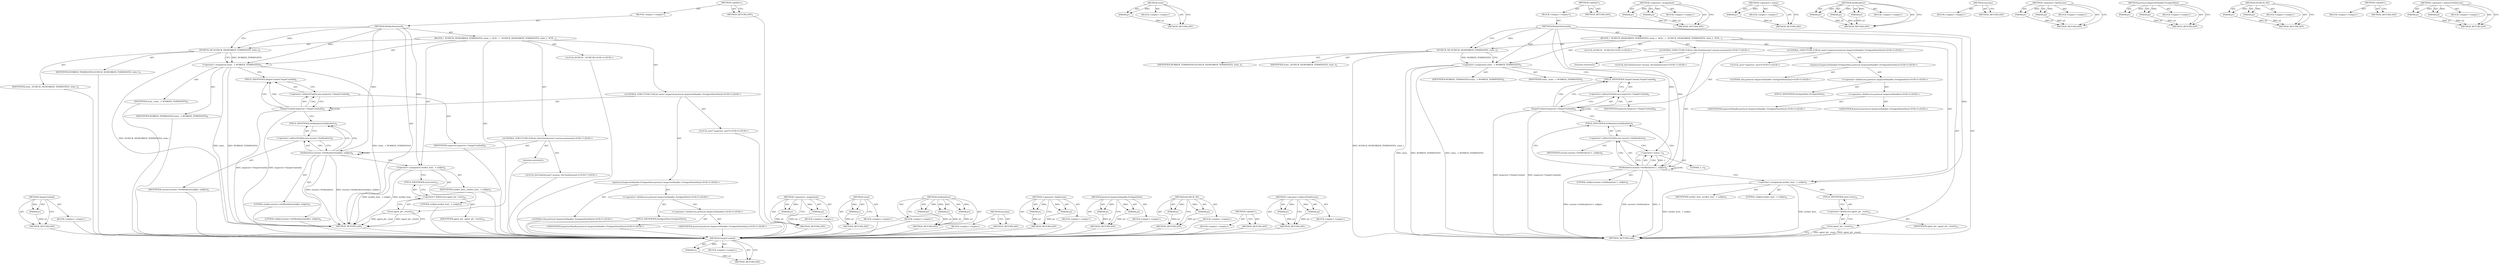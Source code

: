 digraph "&lt;operator&gt;.indirectFieldAccess" {
vulnerable_91 [label=<(METHOD,TargetCrashed)>];
vulnerable_92 [label=<(PARAM,p1)>];
vulnerable_93 [label=<(BLOCK,&lt;empty&gt;,&lt;empty&gt;)>];
vulnerable_94 [label=<(METHOD_RETURN,ANY)>];
vulnerable_6 [label=<(METHOD,&lt;global&gt;)<SUB>1</SUB>>];
vulnerable_7 [label=<(BLOCK,&lt;empty&gt;,&lt;empty&gt;)<SUB>1</SUB>>];
vulnerable_8 [label=<(METHOD,WorkerDestroyed)<SUB>1</SUB>>];
vulnerable_9 [label=<(BLOCK,{
  DCHECK_NE(WORKER_TERMINATED, state_);
  DCH...,{
  DCHECK_NE(WORKER_TERMINATED, state_);
  DCH...)<SUB>1</SUB>>];
vulnerable_10 [label=<(DCHECK_NE,DCHECK_NE(WORKER_TERMINATED, state_))<SUB>2</SUB>>];
vulnerable_11 [label=<(IDENTIFIER,WORKER_TERMINATED,DCHECK_NE(WORKER_TERMINATED, state_))<SUB>2</SUB>>];
vulnerable_12 [label=<(IDENTIFIER,state_,DCHECK_NE(WORKER_TERMINATED, state_))<SUB>2</SUB>>];
vulnerable_13 [label="<(LOCAL,DCHECK : DCHECK)<SUB>3</SUB>>"];
vulnerable_14 [label=<(&lt;operator&gt;.assignment,state_ = WORKER_TERMINATED)<SUB>4</SUB>>];
vulnerable_15 [label=<(IDENTIFIER,state_,state_ = WORKER_TERMINATED)<SUB>4</SUB>>];
vulnerable_16 [label=<(IDENTIFIER,WORKER_TERMINATED,state_ = WORKER_TERMINATED)<SUB>4</SUB>>];
vulnerable_17 [label="<(CONTROL_STRUCTURE,FOR,for (auto* inspector:protocol::InspectorHandler::ForAgentHost(this)))<SUB>5</SUB>>"];
vulnerable_18 [label="<(protocol.InspectorHandler.ForAgentHost,protocol::InspectorHandler::ForAgentHost(this))<SUB>5</SUB>>"];
vulnerable_19 [label="<(&lt;operator&gt;.fieldAccess,protocol::InspectorHandler::ForAgentHost)<SUB>5</SUB>>"];
vulnerable_20 [label="<(&lt;operator&gt;.fieldAccess,protocol::InspectorHandler)<SUB>5</SUB>>"];
vulnerable_21 [label="<(IDENTIFIER,protocol,protocol::InspectorHandler::ForAgentHost(this))<SUB>5</SUB>>"];
vulnerable_22 [label="<(IDENTIFIER,InspectorHandler,protocol::InspectorHandler::ForAgentHost(this))<SUB>5</SUB>>"];
vulnerable_23 [label=<(FIELD_IDENTIFIER,ForAgentHost,ForAgentHost)<SUB>5</SUB>>];
vulnerable_24 [label="<(LITERAL,this,protocol::InspectorHandler::ForAgentHost(this))<SUB>5</SUB>>"];
vulnerable_25 [label="<(LOCAL,auto* inspector: auto*)<SUB>5</SUB>>"];
vulnerable_26 [label=<(TargetCrashed,inspector-&gt;TargetCrashed())<SUB>6</SUB>>];
vulnerable_27 [label=<(&lt;operator&gt;.indirectFieldAccess,inspector-&gt;TargetCrashed)<SUB>6</SUB>>];
vulnerable_28 [label=<(IDENTIFIER,inspector,inspector-&gt;TargetCrashed())<SUB>6</SUB>>];
vulnerable_29 [label=<(FIELD_IDENTIFIER,TargetCrashed,TargetCrashed)<SUB>6</SUB>>];
vulnerable_30 [label="<(CONTROL_STRUCTURE,FOR,for (DevToolsSession* session:sessions()))<SUB>7</SUB>>"];
vulnerable_31 [label=<(sessions,sessions())<SUB>7</SUB>>];
vulnerable_32 [label="<(LOCAL,DevToolsSession* session: DevToolsSession*)<SUB>7</SUB>>"];
vulnerable_33 [label=<(SetRenderer,session-&gt;SetRenderer(nullptr, nullptr))<SUB>8</SUB>>];
vulnerable_34 [label=<(&lt;operator&gt;.indirectFieldAccess,session-&gt;SetRenderer)<SUB>8</SUB>>];
vulnerable_35 [label=<(IDENTIFIER,session,session-&gt;SetRenderer(nullptr, nullptr))<SUB>8</SUB>>];
vulnerable_36 [label=<(FIELD_IDENTIFIER,SetRenderer,SetRenderer)<SUB>8</SUB>>];
vulnerable_37 [label=<(LITERAL,nullptr,session-&gt;SetRenderer(nullptr, nullptr))<SUB>8</SUB>>];
vulnerable_38 [label=<(LITERAL,nullptr,session-&gt;SetRenderer(nullptr, nullptr))<SUB>8</SUB>>];
vulnerable_39 [label=<(&lt;operator&gt;.assignment,worker_host_ = nullptr)<SUB>9</SUB>>];
vulnerable_40 [label=<(IDENTIFIER,worker_host_,worker_host_ = nullptr)<SUB>9</SUB>>];
vulnerable_41 [label=<(LITERAL,nullptr,worker_host_ = nullptr)<SUB>9</SUB>>];
vulnerable_42 [label=<(reset,agent_ptr_.reset())<SUB>10</SUB>>];
vulnerable_43 [label=<(&lt;operator&gt;.fieldAccess,agent_ptr_.reset)<SUB>10</SUB>>];
vulnerable_44 [label=<(IDENTIFIER,agent_ptr_,agent_ptr_.reset())<SUB>10</SUB>>];
vulnerable_45 [label=<(FIELD_IDENTIFIER,reset,reset)<SUB>10</SUB>>];
vulnerable_46 [label=<(METHOD_RETURN,void)<SUB>1</SUB>>];
vulnerable_48 [label=<(METHOD_RETURN,ANY)<SUB>1</SUB>>];
vulnerable_76 [label=<(METHOD,&lt;operator&gt;.assignment)>];
vulnerable_77 [label=<(PARAM,p1)>];
vulnerable_78 [label=<(PARAM,p2)>];
vulnerable_79 [label=<(BLOCK,&lt;empty&gt;,&lt;empty&gt;)>];
vulnerable_80 [label=<(METHOD_RETURN,ANY)>];
vulnerable_109 [label=<(METHOD,reset)>];
vulnerable_110 [label=<(PARAM,p1)>];
vulnerable_111 [label=<(BLOCK,&lt;empty&gt;,&lt;empty&gt;)>];
vulnerable_112 [label=<(METHOD_RETURN,ANY)>];
vulnerable_103 [label=<(METHOD,SetRenderer)>];
vulnerable_104 [label=<(PARAM,p1)>];
vulnerable_105 [label=<(PARAM,p2)>];
vulnerable_106 [label=<(PARAM,p3)>];
vulnerable_107 [label=<(BLOCK,&lt;empty&gt;,&lt;empty&gt;)>];
vulnerable_108 [label=<(METHOD_RETURN,ANY)>];
vulnerable_100 [label=<(METHOD,sessions)>];
vulnerable_101 [label=<(BLOCK,&lt;empty&gt;,&lt;empty&gt;)>];
vulnerable_102 [label=<(METHOD_RETURN,ANY)>];
vulnerable_86 [label=<(METHOD,&lt;operator&gt;.fieldAccess)>];
vulnerable_87 [label=<(PARAM,p1)>];
vulnerable_88 [label=<(PARAM,p2)>];
vulnerable_89 [label=<(BLOCK,&lt;empty&gt;,&lt;empty&gt;)>];
vulnerable_90 [label=<(METHOD_RETURN,ANY)>];
vulnerable_81 [label=<(METHOD,protocol.InspectorHandler.ForAgentHost)>];
vulnerable_82 [label=<(PARAM,p1)>];
vulnerable_83 [label=<(PARAM,p2)>];
vulnerable_84 [label=<(BLOCK,&lt;empty&gt;,&lt;empty&gt;)>];
vulnerable_85 [label=<(METHOD_RETURN,ANY)>];
vulnerable_71 [label=<(METHOD,DCHECK_NE)>];
vulnerable_72 [label=<(PARAM,p1)>];
vulnerable_73 [label=<(PARAM,p2)>];
vulnerable_74 [label=<(BLOCK,&lt;empty&gt;,&lt;empty&gt;)>];
vulnerable_75 [label=<(METHOD_RETURN,ANY)>];
vulnerable_65 [label=<(METHOD,&lt;global&gt;)<SUB>1</SUB>>];
vulnerable_66 [label=<(BLOCK,&lt;empty&gt;,&lt;empty&gt;)>];
vulnerable_67 [label=<(METHOD_RETURN,ANY)>];
vulnerable_95 [label=<(METHOD,&lt;operator&gt;.indirectFieldAccess)>];
vulnerable_96 [label=<(PARAM,p1)>];
vulnerable_97 [label=<(PARAM,p2)>];
vulnerable_98 [label=<(BLOCK,&lt;empty&gt;,&lt;empty&gt;)>];
vulnerable_99 [label=<(METHOD_RETURN,ANY)>];
fixed_94 [label=<(METHOD,TargetCrashed)>];
fixed_95 [label=<(PARAM,p1)>];
fixed_96 [label=<(BLOCK,&lt;empty&gt;,&lt;empty&gt;)>];
fixed_97 [label=<(METHOD_RETURN,ANY)>];
fixed_116 [label=<(METHOD,reset)>];
fixed_117 [label=<(PARAM,p1)>];
fixed_118 [label=<(BLOCK,&lt;empty&gt;,&lt;empty&gt;)>];
fixed_119 [label=<(METHOD_RETURN,ANY)>];
fixed_6 [label=<(METHOD,&lt;global&gt;)<SUB>1</SUB>>];
fixed_7 [label=<(BLOCK,&lt;empty&gt;,&lt;empty&gt;)<SUB>1</SUB>>];
fixed_8 [label=<(METHOD,WorkerDestroyed)<SUB>1</SUB>>];
fixed_9 [label=<(BLOCK,{
  DCHECK_NE(WORKER_TERMINATED, state_);
  DCH...,{
  DCHECK_NE(WORKER_TERMINATED, state_);
  DCH...)<SUB>1</SUB>>];
fixed_10 [label=<(DCHECK_NE,DCHECK_NE(WORKER_TERMINATED, state_))<SUB>2</SUB>>];
fixed_11 [label=<(IDENTIFIER,WORKER_TERMINATED,DCHECK_NE(WORKER_TERMINATED, state_))<SUB>2</SUB>>];
fixed_12 [label=<(IDENTIFIER,state_,DCHECK_NE(WORKER_TERMINATED, state_))<SUB>2</SUB>>];
fixed_13 [label="<(LOCAL,DCHECK : DCHECK)<SUB>3</SUB>>"];
fixed_14 [label=<(&lt;operator&gt;.assignment,state_ = WORKER_TERMINATED)<SUB>4</SUB>>];
fixed_15 [label=<(IDENTIFIER,state_,state_ = WORKER_TERMINATED)<SUB>4</SUB>>];
fixed_16 [label=<(IDENTIFIER,WORKER_TERMINATED,state_ = WORKER_TERMINATED)<SUB>4</SUB>>];
fixed_17 [label="<(CONTROL_STRUCTURE,FOR,for (auto* inspector:protocol::InspectorHandler::ForAgentHost(this)))<SUB>5</SUB>>"];
fixed_18 [label="<(protocol.InspectorHandler.ForAgentHost,protocol::InspectorHandler::ForAgentHost(this))<SUB>5</SUB>>"];
fixed_19 [label="<(&lt;operator&gt;.fieldAccess,protocol::InspectorHandler::ForAgentHost)<SUB>5</SUB>>"];
fixed_20 [label="<(&lt;operator&gt;.fieldAccess,protocol::InspectorHandler)<SUB>5</SUB>>"];
fixed_21 [label="<(IDENTIFIER,protocol,protocol::InspectorHandler::ForAgentHost(this))<SUB>5</SUB>>"];
fixed_22 [label="<(IDENTIFIER,InspectorHandler,protocol::InspectorHandler::ForAgentHost(this))<SUB>5</SUB>>"];
fixed_23 [label=<(FIELD_IDENTIFIER,ForAgentHost,ForAgentHost)<SUB>5</SUB>>];
fixed_24 [label="<(LITERAL,this,protocol::InspectorHandler::ForAgentHost(this))<SUB>5</SUB>>"];
fixed_25 [label="<(LOCAL,auto* inspector: auto*)<SUB>5</SUB>>"];
fixed_26 [label=<(TargetCrashed,inspector-&gt;TargetCrashed())<SUB>6</SUB>>];
fixed_27 [label=<(&lt;operator&gt;.indirectFieldAccess,inspector-&gt;TargetCrashed)<SUB>6</SUB>>];
fixed_28 [label=<(IDENTIFIER,inspector,inspector-&gt;TargetCrashed())<SUB>6</SUB>>];
fixed_29 [label=<(FIELD_IDENTIFIER,TargetCrashed,TargetCrashed)<SUB>6</SUB>>];
fixed_30 [label="<(CONTROL_STRUCTURE,FOR,for (DevToolsSession* session:sessions()))<SUB>7</SUB>>"];
fixed_31 [label=<(sessions,sessions())<SUB>7</SUB>>];
fixed_32 [label="<(LOCAL,DevToolsSession* session: DevToolsSession*)<SUB>7</SUB>>"];
fixed_33 [label=<(SetRenderer,session-&gt;SetRenderer(-1, nullptr))<SUB>8</SUB>>];
fixed_34 [label=<(&lt;operator&gt;.indirectFieldAccess,session-&gt;SetRenderer)<SUB>8</SUB>>];
fixed_35 [label=<(IDENTIFIER,session,session-&gt;SetRenderer(-1, nullptr))<SUB>8</SUB>>];
fixed_36 [label=<(FIELD_IDENTIFIER,SetRenderer,SetRenderer)<SUB>8</SUB>>];
fixed_37 [label=<(&lt;operator&gt;.minus,-1)<SUB>8</SUB>>];
fixed_38 [label=<(LITERAL,1,-1)<SUB>8</SUB>>];
fixed_39 [label=<(LITERAL,nullptr,session-&gt;SetRenderer(-1, nullptr))<SUB>8</SUB>>];
fixed_40 [label=<(&lt;operator&gt;.assignment,worker_host_ = nullptr)<SUB>9</SUB>>];
fixed_41 [label=<(IDENTIFIER,worker_host_,worker_host_ = nullptr)<SUB>9</SUB>>];
fixed_42 [label=<(LITERAL,nullptr,worker_host_ = nullptr)<SUB>9</SUB>>];
fixed_43 [label=<(reset,agent_ptr_.reset())<SUB>10</SUB>>];
fixed_44 [label=<(&lt;operator&gt;.fieldAccess,agent_ptr_.reset)<SUB>10</SUB>>];
fixed_45 [label=<(IDENTIFIER,agent_ptr_,agent_ptr_.reset())<SUB>10</SUB>>];
fixed_46 [label=<(FIELD_IDENTIFIER,reset,reset)<SUB>10</SUB>>];
fixed_47 [label=<(METHOD_RETURN,void)<SUB>1</SUB>>];
fixed_49 [label=<(METHOD_RETURN,ANY)<SUB>1</SUB>>];
fixed_79 [label=<(METHOD,&lt;operator&gt;.assignment)>];
fixed_80 [label=<(PARAM,p1)>];
fixed_81 [label=<(PARAM,p2)>];
fixed_82 [label=<(BLOCK,&lt;empty&gt;,&lt;empty&gt;)>];
fixed_83 [label=<(METHOD_RETURN,ANY)>];
fixed_112 [label=<(METHOD,&lt;operator&gt;.minus)>];
fixed_113 [label=<(PARAM,p1)>];
fixed_114 [label=<(BLOCK,&lt;empty&gt;,&lt;empty&gt;)>];
fixed_115 [label=<(METHOD_RETURN,ANY)>];
fixed_106 [label=<(METHOD,SetRenderer)>];
fixed_107 [label=<(PARAM,p1)>];
fixed_108 [label=<(PARAM,p2)>];
fixed_109 [label=<(PARAM,p3)>];
fixed_110 [label=<(BLOCK,&lt;empty&gt;,&lt;empty&gt;)>];
fixed_111 [label=<(METHOD_RETURN,ANY)>];
fixed_103 [label=<(METHOD,sessions)>];
fixed_104 [label=<(BLOCK,&lt;empty&gt;,&lt;empty&gt;)>];
fixed_105 [label=<(METHOD_RETURN,ANY)>];
fixed_89 [label=<(METHOD,&lt;operator&gt;.fieldAccess)>];
fixed_90 [label=<(PARAM,p1)>];
fixed_91 [label=<(PARAM,p2)>];
fixed_92 [label=<(BLOCK,&lt;empty&gt;,&lt;empty&gt;)>];
fixed_93 [label=<(METHOD_RETURN,ANY)>];
fixed_84 [label=<(METHOD,protocol.InspectorHandler.ForAgentHost)>];
fixed_85 [label=<(PARAM,p1)>];
fixed_86 [label=<(PARAM,p2)>];
fixed_87 [label=<(BLOCK,&lt;empty&gt;,&lt;empty&gt;)>];
fixed_88 [label=<(METHOD_RETURN,ANY)>];
fixed_74 [label=<(METHOD,DCHECK_NE)>];
fixed_75 [label=<(PARAM,p1)>];
fixed_76 [label=<(PARAM,p2)>];
fixed_77 [label=<(BLOCK,&lt;empty&gt;,&lt;empty&gt;)>];
fixed_78 [label=<(METHOD_RETURN,ANY)>];
fixed_68 [label=<(METHOD,&lt;global&gt;)<SUB>1</SUB>>];
fixed_69 [label=<(BLOCK,&lt;empty&gt;,&lt;empty&gt;)>];
fixed_70 [label=<(METHOD_RETURN,ANY)>];
fixed_98 [label=<(METHOD,&lt;operator&gt;.indirectFieldAccess)>];
fixed_99 [label=<(PARAM,p1)>];
fixed_100 [label=<(PARAM,p2)>];
fixed_101 [label=<(BLOCK,&lt;empty&gt;,&lt;empty&gt;)>];
fixed_102 [label=<(METHOD_RETURN,ANY)>];
vulnerable_91 -> vulnerable_92  [key=0, label="AST: "];
vulnerable_91 -> vulnerable_92  [key=1, label="DDG: "];
vulnerable_91 -> vulnerable_93  [key=0, label="AST: "];
vulnerable_91 -> vulnerable_94  [key=0, label="AST: "];
vulnerable_91 -> vulnerable_94  [key=1, label="CFG: "];
vulnerable_92 -> vulnerable_94  [key=0, label="DDG: p1"];
vulnerable_93 -> fixed_94  [key=0];
vulnerable_94 -> fixed_94  [key=0];
vulnerable_6 -> vulnerable_7  [key=0, label="AST: "];
vulnerable_6 -> vulnerable_48  [key=0, label="AST: "];
vulnerable_6 -> vulnerable_48  [key=1, label="CFG: "];
vulnerable_7 -> vulnerable_8  [key=0, label="AST: "];
vulnerable_8 -> vulnerable_9  [key=0, label="AST: "];
vulnerable_8 -> vulnerable_46  [key=0, label="AST: "];
vulnerable_8 -> vulnerable_10  [key=0, label="CFG: "];
vulnerable_8 -> vulnerable_10  [key=1, label="DDG: "];
vulnerable_8 -> vulnerable_14  [key=0, label="DDG: "];
vulnerable_8 -> vulnerable_39  [key=0, label="DDG: "];
vulnerable_8 -> vulnerable_33  [key=0, label="DDG: "];
vulnerable_9 -> vulnerable_10  [key=0, label="AST: "];
vulnerable_9 -> vulnerable_13  [key=0, label="AST: "];
vulnerable_9 -> vulnerable_14  [key=0, label="AST: "];
vulnerable_9 -> vulnerable_17  [key=0, label="AST: "];
vulnerable_9 -> vulnerable_30  [key=0, label="AST: "];
vulnerable_9 -> vulnerable_39  [key=0, label="AST: "];
vulnerable_9 -> vulnerable_42  [key=0, label="AST: "];
vulnerable_10 -> vulnerable_11  [key=0, label="AST: "];
vulnerable_10 -> vulnerable_12  [key=0, label="AST: "];
vulnerable_10 -> vulnerable_14  [key=0, label="CFG: "];
vulnerable_10 -> vulnerable_14  [key=1, label="DDG: WORKER_TERMINATED"];
vulnerable_10 -> vulnerable_46  [key=0, label="DDG: DCHECK_NE(WORKER_TERMINATED, state_)"];
vulnerable_11 -> fixed_94  [key=0];
vulnerable_12 -> fixed_94  [key=0];
vulnerable_13 -> fixed_94  [key=0];
vulnerable_14 -> vulnerable_15  [key=0, label="AST: "];
vulnerable_14 -> vulnerable_16  [key=0, label="AST: "];
vulnerable_14 -> vulnerable_29  [key=0, label="CFG: "];
vulnerable_14 -> vulnerable_46  [key=0, label="DDG: state_"];
vulnerable_14 -> vulnerable_46  [key=1, label="DDG: WORKER_TERMINATED"];
vulnerable_14 -> vulnerable_46  [key=2, label="DDG: state_ = WORKER_TERMINATED"];
vulnerable_15 -> fixed_94  [key=0];
vulnerable_16 -> fixed_94  [key=0];
vulnerable_17 -> vulnerable_18  [key=0, label="AST: "];
vulnerable_17 -> vulnerable_25  [key=0, label="AST: "];
vulnerable_17 -> vulnerable_26  [key=0, label="AST: "];
vulnerable_18 -> vulnerable_19  [key=0, label="AST: "];
vulnerable_18 -> vulnerable_24  [key=0, label="AST: "];
vulnerable_19 -> vulnerable_20  [key=0, label="AST: "];
vulnerable_19 -> vulnerable_23  [key=0, label="AST: "];
vulnerable_20 -> vulnerable_21  [key=0, label="AST: "];
vulnerable_20 -> vulnerable_22  [key=0, label="AST: "];
vulnerable_21 -> fixed_94  [key=0];
vulnerable_22 -> fixed_94  [key=0];
vulnerable_23 -> fixed_94  [key=0];
vulnerable_24 -> fixed_94  [key=0];
vulnerable_25 -> fixed_94  [key=0];
vulnerable_26 -> vulnerable_27  [key=0, label="AST: "];
vulnerable_26 -> vulnerable_27  [key=1, label="CDG: "];
vulnerable_26 -> vulnerable_29  [key=0, label="CFG: "];
vulnerable_26 -> vulnerable_29  [key=1, label="CDG: "];
vulnerable_26 -> vulnerable_36  [key=0, label="CFG: "];
vulnerable_26 -> vulnerable_46  [key=0, label="DDG: inspector-&gt;TargetCrashed"];
vulnerable_26 -> vulnerable_46  [key=1, label="DDG: inspector-&gt;TargetCrashed()"];
vulnerable_26 -> vulnerable_26  [key=0, label="CDG: "];
vulnerable_27 -> vulnerable_28  [key=0, label="AST: "];
vulnerable_27 -> vulnerable_29  [key=0, label="AST: "];
vulnerable_27 -> vulnerable_26  [key=0, label="CFG: "];
vulnerable_28 -> fixed_94  [key=0];
vulnerable_29 -> vulnerable_27  [key=0, label="CFG: "];
vulnerable_30 -> vulnerable_31  [key=0, label="AST: "];
vulnerable_30 -> vulnerable_32  [key=0, label="AST: "];
vulnerable_30 -> vulnerable_33  [key=0, label="AST: "];
vulnerable_31 -> fixed_94  [key=0];
vulnerable_32 -> fixed_94  [key=0];
vulnerable_33 -> vulnerable_34  [key=0, label="AST: "];
vulnerable_33 -> vulnerable_34  [key=1, label="CDG: "];
vulnerable_33 -> vulnerable_37  [key=0, label="AST: "];
vulnerable_33 -> vulnerable_38  [key=0, label="AST: "];
vulnerable_33 -> vulnerable_36  [key=0, label="CFG: "];
vulnerable_33 -> vulnerable_36  [key=1, label="CDG: "];
vulnerable_33 -> vulnerable_39  [key=0, label="CFG: "];
vulnerable_33 -> vulnerable_46  [key=0, label="DDG: session-&gt;SetRenderer"];
vulnerable_33 -> vulnerable_46  [key=1, label="DDG: session-&gt;SetRenderer(nullptr, nullptr)"];
vulnerable_33 -> vulnerable_33  [key=0, label="CDG: "];
vulnerable_34 -> vulnerable_35  [key=0, label="AST: "];
vulnerable_34 -> vulnerable_36  [key=0, label="AST: "];
vulnerable_34 -> vulnerable_33  [key=0, label="CFG: "];
vulnerable_35 -> fixed_94  [key=0];
vulnerable_36 -> vulnerable_34  [key=0, label="CFG: "];
vulnerable_37 -> fixed_94  [key=0];
vulnerable_38 -> fixed_94  [key=0];
vulnerable_39 -> vulnerable_40  [key=0, label="AST: "];
vulnerable_39 -> vulnerable_41  [key=0, label="AST: "];
vulnerable_39 -> vulnerable_45  [key=0, label="CFG: "];
vulnerable_39 -> vulnerable_46  [key=0, label="DDG: worker_host_ = nullptr"];
vulnerable_39 -> vulnerable_46  [key=1, label="DDG: worker_host_"];
vulnerable_40 -> fixed_94  [key=0];
vulnerable_41 -> fixed_94  [key=0];
vulnerable_42 -> vulnerable_43  [key=0, label="AST: "];
vulnerable_42 -> vulnerable_46  [key=0, label="CFG: "];
vulnerable_42 -> vulnerable_46  [key=1, label="DDG: agent_ptr_.reset"];
vulnerable_42 -> vulnerable_46  [key=2, label="DDG: agent_ptr_.reset()"];
vulnerable_43 -> vulnerable_44  [key=0, label="AST: "];
vulnerable_43 -> vulnerable_45  [key=0, label="AST: "];
vulnerable_43 -> vulnerable_42  [key=0, label="CFG: "];
vulnerable_44 -> fixed_94  [key=0];
vulnerable_45 -> vulnerable_43  [key=0, label="CFG: "];
vulnerable_46 -> fixed_94  [key=0];
vulnerable_48 -> fixed_94  [key=0];
vulnerable_76 -> vulnerable_77  [key=0, label="AST: "];
vulnerable_76 -> vulnerable_77  [key=1, label="DDG: "];
vulnerable_76 -> vulnerable_79  [key=0, label="AST: "];
vulnerable_76 -> vulnerable_78  [key=0, label="AST: "];
vulnerable_76 -> vulnerable_78  [key=1, label="DDG: "];
vulnerable_76 -> vulnerable_80  [key=0, label="AST: "];
vulnerable_76 -> vulnerable_80  [key=1, label="CFG: "];
vulnerable_77 -> vulnerable_80  [key=0, label="DDG: p1"];
vulnerable_78 -> vulnerable_80  [key=0, label="DDG: p2"];
vulnerable_79 -> fixed_94  [key=0];
vulnerable_80 -> fixed_94  [key=0];
vulnerable_109 -> vulnerable_110  [key=0, label="AST: "];
vulnerable_109 -> vulnerable_110  [key=1, label="DDG: "];
vulnerable_109 -> vulnerable_111  [key=0, label="AST: "];
vulnerable_109 -> vulnerable_112  [key=0, label="AST: "];
vulnerable_109 -> vulnerable_112  [key=1, label="CFG: "];
vulnerable_110 -> vulnerable_112  [key=0, label="DDG: p1"];
vulnerable_111 -> fixed_94  [key=0];
vulnerable_112 -> fixed_94  [key=0];
vulnerable_103 -> vulnerable_104  [key=0, label="AST: "];
vulnerable_103 -> vulnerable_104  [key=1, label="DDG: "];
vulnerable_103 -> vulnerable_107  [key=0, label="AST: "];
vulnerable_103 -> vulnerable_105  [key=0, label="AST: "];
vulnerable_103 -> vulnerable_105  [key=1, label="DDG: "];
vulnerable_103 -> vulnerable_108  [key=0, label="AST: "];
vulnerable_103 -> vulnerable_108  [key=1, label="CFG: "];
vulnerable_103 -> vulnerable_106  [key=0, label="AST: "];
vulnerable_103 -> vulnerable_106  [key=1, label="DDG: "];
vulnerable_104 -> vulnerable_108  [key=0, label="DDG: p1"];
vulnerable_105 -> vulnerable_108  [key=0, label="DDG: p2"];
vulnerable_106 -> vulnerable_108  [key=0, label="DDG: p3"];
vulnerable_107 -> fixed_94  [key=0];
vulnerable_108 -> fixed_94  [key=0];
vulnerable_100 -> vulnerable_101  [key=0, label="AST: "];
vulnerable_100 -> vulnerable_102  [key=0, label="AST: "];
vulnerable_100 -> vulnerable_102  [key=1, label="CFG: "];
vulnerable_101 -> fixed_94  [key=0];
vulnerable_102 -> fixed_94  [key=0];
vulnerable_86 -> vulnerable_87  [key=0, label="AST: "];
vulnerable_86 -> vulnerable_87  [key=1, label="DDG: "];
vulnerable_86 -> vulnerable_89  [key=0, label="AST: "];
vulnerable_86 -> vulnerable_88  [key=0, label="AST: "];
vulnerable_86 -> vulnerable_88  [key=1, label="DDG: "];
vulnerable_86 -> vulnerable_90  [key=0, label="AST: "];
vulnerable_86 -> vulnerable_90  [key=1, label="CFG: "];
vulnerable_87 -> vulnerable_90  [key=0, label="DDG: p1"];
vulnerable_88 -> vulnerable_90  [key=0, label="DDG: p2"];
vulnerable_89 -> fixed_94  [key=0];
vulnerable_90 -> fixed_94  [key=0];
vulnerable_81 -> vulnerable_82  [key=0, label="AST: "];
vulnerable_81 -> vulnerable_82  [key=1, label="DDG: "];
vulnerable_81 -> vulnerable_84  [key=0, label="AST: "];
vulnerable_81 -> vulnerable_83  [key=0, label="AST: "];
vulnerable_81 -> vulnerable_83  [key=1, label="DDG: "];
vulnerable_81 -> vulnerable_85  [key=0, label="AST: "];
vulnerable_81 -> vulnerable_85  [key=1, label="CFG: "];
vulnerable_82 -> vulnerable_85  [key=0, label="DDG: p1"];
vulnerable_83 -> vulnerable_85  [key=0, label="DDG: p2"];
vulnerable_84 -> fixed_94  [key=0];
vulnerable_85 -> fixed_94  [key=0];
vulnerable_71 -> vulnerable_72  [key=0, label="AST: "];
vulnerable_71 -> vulnerable_72  [key=1, label="DDG: "];
vulnerable_71 -> vulnerable_74  [key=0, label="AST: "];
vulnerable_71 -> vulnerable_73  [key=0, label="AST: "];
vulnerable_71 -> vulnerable_73  [key=1, label="DDG: "];
vulnerable_71 -> vulnerable_75  [key=0, label="AST: "];
vulnerable_71 -> vulnerable_75  [key=1, label="CFG: "];
vulnerable_72 -> vulnerable_75  [key=0, label="DDG: p1"];
vulnerable_73 -> vulnerable_75  [key=0, label="DDG: p2"];
vulnerable_74 -> fixed_94  [key=0];
vulnerable_75 -> fixed_94  [key=0];
vulnerable_65 -> vulnerable_66  [key=0, label="AST: "];
vulnerable_65 -> vulnerable_67  [key=0, label="AST: "];
vulnerable_65 -> vulnerable_67  [key=1, label="CFG: "];
vulnerable_66 -> fixed_94  [key=0];
vulnerable_67 -> fixed_94  [key=0];
vulnerable_95 -> vulnerable_96  [key=0, label="AST: "];
vulnerable_95 -> vulnerable_96  [key=1, label="DDG: "];
vulnerable_95 -> vulnerable_98  [key=0, label="AST: "];
vulnerable_95 -> vulnerable_97  [key=0, label="AST: "];
vulnerable_95 -> vulnerable_97  [key=1, label="DDG: "];
vulnerable_95 -> vulnerable_99  [key=0, label="AST: "];
vulnerable_95 -> vulnerable_99  [key=1, label="CFG: "];
vulnerable_96 -> vulnerable_99  [key=0, label="DDG: p1"];
vulnerable_97 -> vulnerable_99  [key=0, label="DDG: p2"];
vulnerable_98 -> fixed_94  [key=0];
vulnerable_99 -> fixed_94  [key=0];
fixed_94 -> fixed_95  [key=0, label="AST: "];
fixed_94 -> fixed_95  [key=1, label="DDG: "];
fixed_94 -> fixed_96  [key=0, label="AST: "];
fixed_94 -> fixed_97  [key=0, label="AST: "];
fixed_94 -> fixed_97  [key=1, label="CFG: "];
fixed_95 -> fixed_97  [key=0, label="DDG: p1"];
fixed_116 -> fixed_117  [key=0, label="AST: "];
fixed_116 -> fixed_117  [key=1, label="DDG: "];
fixed_116 -> fixed_118  [key=0, label="AST: "];
fixed_116 -> fixed_119  [key=0, label="AST: "];
fixed_116 -> fixed_119  [key=1, label="CFG: "];
fixed_117 -> fixed_119  [key=0, label="DDG: p1"];
fixed_6 -> fixed_7  [key=0, label="AST: "];
fixed_6 -> fixed_49  [key=0, label="AST: "];
fixed_6 -> fixed_49  [key=1, label="CFG: "];
fixed_7 -> fixed_8  [key=0, label="AST: "];
fixed_8 -> fixed_9  [key=0, label="AST: "];
fixed_8 -> fixed_47  [key=0, label="AST: "];
fixed_8 -> fixed_10  [key=0, label="CFG: "];
fixed_8 -> fixed_10  [key=1, label="DDG: "];
fixed_8 -> fixed_14  [key=0, label="DDG: "];
fixed_8 -> fixed_40  [key=0, label="DDG: "];
fixed_8 -> fixed_33  [key=0, label="DDG: "];
fixed_8 -> fixed_37  [key=0, label="DDG: "];
fixed_9 -> fixed_10  [key=0, label="AST: "];
fixed_9 -> fixed_13  [key=0, label="AST: "];
fixed_9 -> fixed_14  [key=0, label="AST: "];
fixed_9 -> fixed_17  [key=0, label="AST: "];
fixed_9 -> fixed_30  [key=0, label="AST: "];
fixed_9 -> fixed_40  [key=0, label="AST: "];
fixed_9 -> fixed_43  [key=0, label="AST: "];
fixed_10 -> fixed_11  [key=0, label="AST: "];
fixed_10 -> fixed_12  [key=0, label="AST: "];
fixed_10 -> fixed_14  [key=0, label="CFG: "];
fixed_10 -> fixed_14  [key=1, label="DDG: WORKER_TERMINATED"];
fixed_10 -> fixed_47  [key=0, label="DDG: DCHECK_NE(WORKER_TERMINATED, state_)"];
fixed_14 -> fixed_15  [key=0, label="AST: "];
fixed_14 -> fixed_16  [key=0, label="AST: "];
fixed_14 -> fixed_29  [key=0, label="CFG: "];
fixed_14 -> fixed_47  [key=0, label="DDG: state_"];
fixed_14 -> fixed_47  [key=1, label="DDG: WORKER_TERMINATED"];
fixed_14 -> fixed_47  [key=2, label="DDG: state_ = WORKER_TERMINATED"];
fixed_17 -> fixed_18  [key=0, label="AST: "];
fixed_17 -> fixed_25  [key=0, label="AST: "];
fixed_17 -> fixed_26  [key=0, label="AST: "];
fixed_18 -> fixed_19  [key=0, label="AST: "];
fixed_18 -> fixed_24  [key=0, label="AST: "];
fixed_19 -> fixed_20  [key=0, label="AST: "];
fixed_19 -> fixed_23  [key=0, label="AST: "];
fixed_20 -> fixed_21  [key=0, label="AST: "];
fixed_20 -> fixed_22  [key=0, label="AST: "];
fixed_26 -> fixed_27  [key=0, label="AST: "];
fixed_26 -> fixed_27  [key=1, label="CDG: "];
fixed_26 -> fixed_29  [key=0, label="CFG: "];
fixed_26 -> fixed_29  [key=1, label="CDG: "];
fixed_26 -> fixed_36  [key=0, label="CFG: "];
fixed_26 -> fixed_47  [key=0, label="DDG: inspector-&gt;TargetCrashed"];
fixed_26 -> fixed_47  [key=1, label="DDG: inspector-&gt;TargetCrashed()"];
fixed_26 -> fixed_26  [key=0, label="CDG: "];
fixed_27 -> fixed_28  [key=0, label="AST: "];
fixed_27 -> fixed_29  [key=0, label="AST: "];
fixed_27 -> fixed_26  [key=0, label="CFG: "];
fixed_29 -> fixed_27  [key=0, label="CFG: "];
fixed_30 -> fixed_31  [key=0, label="AST: "];
fixed_30 -> fixed_32  [key=0, label="AST: "];
fixed_30 -> fixed_33  [key=0, label="AST: "];
fixed_33 -> fixed_34  [key=0, label="AST: "];
fixed_33 -> fixed_34  [key=1, label="CDG: "];
fixed_33 -> fixed_37  [key=0, label="AST: "];
fixed_33 -> fixed_37  [key=1, label="CDG: "];
fixed_33 -> fixed_39  [key=0, label="AST: "];
fixed_33 -> fixed_36  [key=0, label="CFG: "];
fixed_33 -> fixed_36  [key=1, label="CDG: "];
fixed_33 -> fixed_40  [key=0, label="CFG: "];
fixed_33 -> fixed_47  [key=0, label="DDG: session-&gt;SetRenderer"];
fixed_33 -> fixed_47  [key=1, label="DDG: -1"];
fixed_33 -> fixed_47  [key=2, label="DDG: session-&gt;SetRenderer(-1, nullptr)"];
fixed_33 -> fixed_33  [key=0, label="CDG: "];
fixed_34 -> fixed_35  [key=0, label="AST: "];
fixed_34 -> fixed_36  [key=0, label="AST: "];
fixed_34 -> fixed_37  [key=0, label="CFG: "];
fixed_36 -> fixed_34  [key=0, label="CFG: "];
fixed_37 -> fixed_38  [key=0, label="AST: "];
fixed_37 -> fixed_33  [key=0, label="CFG: "];
fixed_37 -> fixed_33  [key=1, label="DDG: 1"];
fixed_40 -> fixed_41  [key=0, label="AST: "];
fixed_40 -> fixed_42  [key=0, label="AST: "];
fixed_40 -> fixed_46  [key=0, label="CFG: "];
fixed_40 -> fixed_47  [key=0, label="DDG: worker_host_ = nullptr"];
fixed_40 -> fixed_47  [key=1, label="DDG: worker_host_"];
fixed_43 -> fixed_44  [key=0, label="AST: "];
fixed_43 -> fixed_47  [key=0, label="CFG: "];
fixed_43 -> fixed_47  [key=1, label="DDG: agent_ptr_.reset"];
fixed_43 -> fixed_47  [key=2, label="DDG: agent_ptr_.reset()"];
fixed_44 -> fixed_45  [key=0, label="AST: "];
fixed_44 -> fixed_46  [key=0, label="AST: "];
fixed_44 -> fixed_43  [key=0, label="CFG: "];
fixed_46 -> fixed_44  [key=0, label="CFG: "];
fixed_79 -> fixed_80  [key=0, label="AST: "];
fixed_79 -> fixed_80  [key=1, label="DDG: "];
fixed_79 -> fixed_82  [key=0, label="AST: "];
fixed_79 -> fixed_81  [key=0, label="AST: "];
fixed_79 -> fixed_81  [key=1, label="DDG: "];
fixed_79 -> fixed_83  [key=0, label="AST: "];
fixed_79 -> fixed_83  [key=1, label="CFG: "];
fixed_80 -> fixed_83  [key=0, label="DDG: p1"];
fixed_81 -> fixed_83  [key=0, label="DDG: p2"];
fixed_112 -> fixed_113  [key=0, label="AST: "];
fixed_112 -> fixed_113  [key=1, label="DDG: "];
fixed_112 -> fixed_114  [key=0, label="AST: "];
fixed_112 -> fixed_115  [key=0, label="AST: "];
fixed_112 -> fixed_115  [key=1, label="CFG: "];
fixed_113 -> fixed_115  [key=0, label="DDG: p1"];
fixed_106 -> fixed_107  [key=0, label="AST: "];
fixed_106 -> fixed_107  [key=1, label="DDG: "];
fixed_106 -> fixed_110  [key=0, label="AST: "];
fixed_106 -> fixed_108  [key=0, label="AST: "];
fixed_106 -> fixed_108  [key=1, label="DDG: "];
fixed_106 -> fixed_111  [key=0, label="AST: "];
fixed_106 -> fixed_111  [key=1, label="CFG: "];
fixed_106 -> fixed_109  [key=0, label="AST: "];
fixed_106 -> fixed_109  [key=1, label="DDG: "];
fixed_107 -> fixed_111  [key=0, label="DDG: p1"];
fixed_108 -> fixed_111  [key=0, label="DDG: p2"];
fixed_109 -> fixed_111  [key=0, label="DDG: p3"];
fixed_103 -> fixed_104  [key=0, label="AST: "];
fixed_103 -> fixed_105  [key=0, label="AST: "];
fixed_103 -> fixed_105  [key=1, label="CFG: "];
fixed_89 -> fixed_90  [key=0, label="AST: "];
fixed_89 -> fixed_90  [key=1, label="DDG: "];
fixed_89 -> fixed_92  [key=0, label="AST: "];
fixed_89 -> fixed_91  [key=0, label="AST: "];
fixed_89 -> fixed_91  [key=1, label="DDG: "];
fixed_89 -> fixed_93  [key=0, label="AST: "];
fixed_89 -> fixed_93  [key=1, label="CFG: "];
fixed_90 -> fixed_93  [key=0, label="DDG: p1"];
fixed_91 -> fixed_93  [key=0, label="DDG: p2"];
fixed_84 -> fixed_85  [key=0, label="AST: "];
fixed_84 -> fixed_85  [key=1, label="DDG: "];
fixed_84 -> fixed_87  [key=0, label="AST: "];
fixed_84 -> fixed_86  [key=0, label="AST: "];
fixed_84 -> fixed_86  [key=1, label="DDG: "];
fixed_84 -> fixed_88  [key=0, label="AST: "];
fixed_84 -> fixed_88  [key=1, label="CFG: "];
fixed_85 -> fixed_88  [key=0, label="DDG: p1"];
fixed_86 -> fixed_88  [key=0, label="DDG: p2"];
fixed_74 -> fixed_75  [key=0, label="AST: "];
fixed_74 -> fixed_75  [key=1, label="DDG: "];
fixed_74 -> fixed_77  [key=0, label="AST: "];
fixed_74 -> fixed_76  [key=0, label="AST: "];
fixed_74 -> fixed_76  [key=1, label="DDG: "];
fixed_74 -> fixed_78  [key=0, label="AST: "];
fixed_74 -> fixed_78  [key=1, label="CFG: "];
fixed_75 -> fixed_78  [key=0, label="DDG: p1"];
fixed_76 -> fixed_78  [key=0, label="DDG: p2"];
fixed_68 -> fixed_69  [key=0, label="AST: "];
fixed_68 -> fixed_70  [key=0, label="AST: "];
fixed_68 -> fixed_70  [key=1, label="CFG: "];
fixed_98 -> fixed_99  [key=0, label="AST: "];
fixed_98 -> fixed_99  [key=1, label="DDG: "];
fixed_98 -> fixed_101  [key=0, label="AST: "];
fixed_98 -> fixed_100  [key=0, label="AST: "];
fixed_98 -> fixed_100  [key=1, label="DDG: "];
fixed_98 -> fixed_102  [key=0, label="AST: "];
fixed_98 -> fixed_102  [key=1, label="CFG: "];
fixed_99 -> fixed_102  [key=0, label="DDG: p1"];
fixed_100 -> fixed_102  [key=0, label="DDG: p2"];
}
